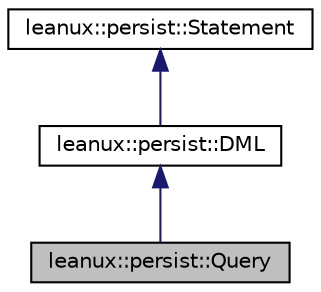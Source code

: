 digraph "leanux::persist::Query"
{
 // LATEX_PDF_SIZE
  bgcolor="transparent";
  edge [fontname="Helvetica",fontsize="10",labelfontname="Helvetica",labelfontsize="10"];
  node [fontname="Helvetica",fontsize="10",shape=record];
  Node1 [label="leanux::persist::Query",height=0.2,width=0.4,color="black", fillcolor="grey75", style="filled", fontcolor="black",tooltip="Queries can take bind values and return select lists."];
  Node2 -> Node1 [dir="back",color="midnightblue",fontsize="10",style="solid",fontname="Helvetica"];
  Node2 [label="leanux::persist::DML",height=0.2,width=0.4,color="black",URL="$classleanux_1_1persist_1_1DML.html",tooltip="Data Modification Language statements can take bind values."];
  Node3 -> Node2 [dir="back",color="midnightblue",fontsize="10",style="solid",fontname="Helvetica"];
  Node3 [label="leanux::persist::Statement",height=0.2,width=0.4,color="black",URL="$classleanux_1_1persist_1_1Statement.html",tooltip="Generic SQL Statement."];
}
